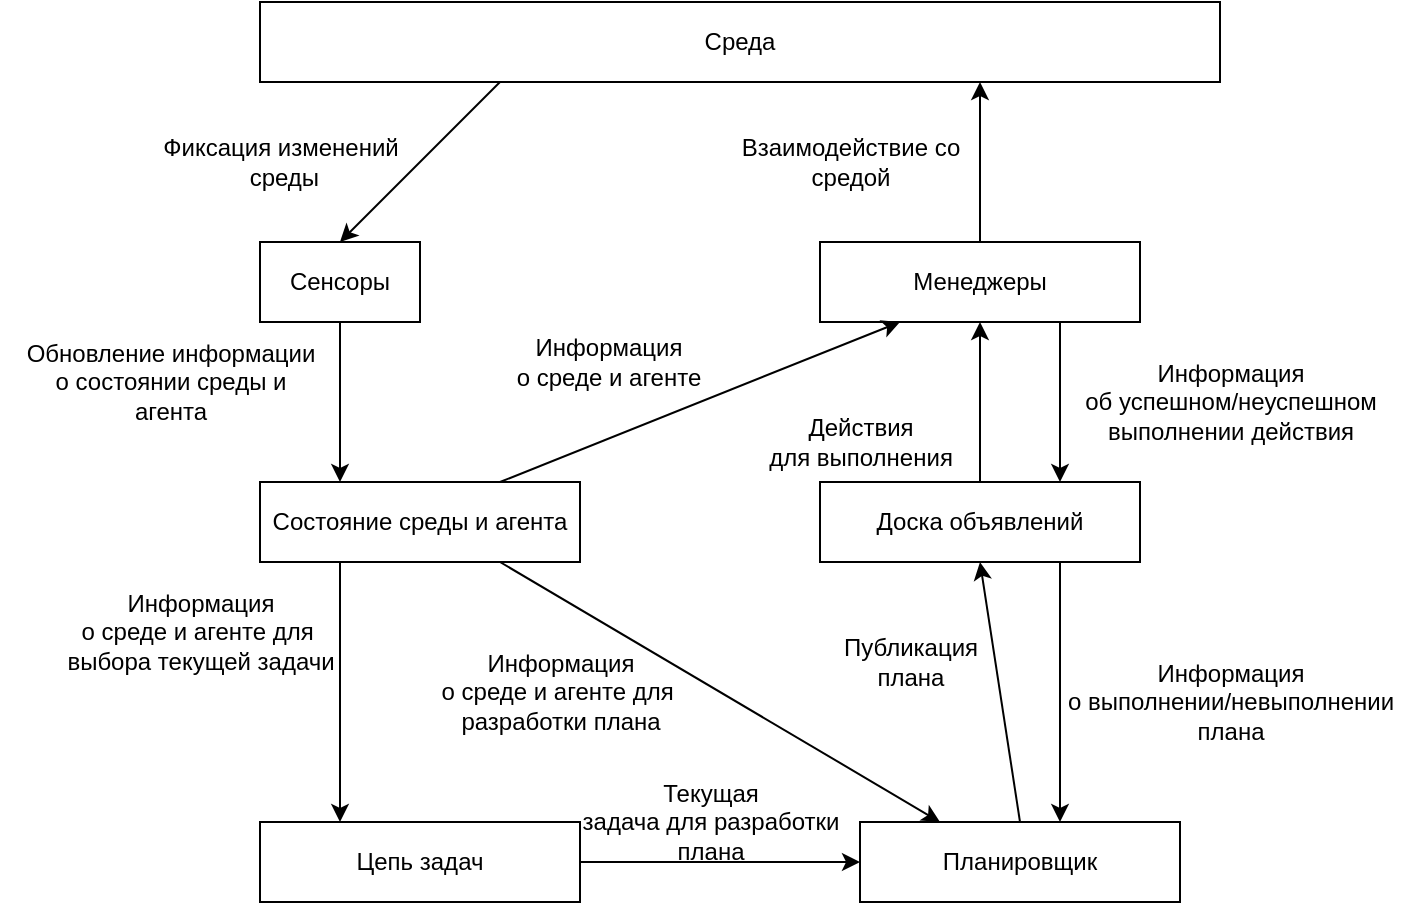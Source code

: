 <mxfile version="20.6.0" type="device"><diagram id="NFLGsmbhwp7eY0AcwE7a" name="Страница 1"><mxGraphModel dx="1038" dy="513" grid="1" gridSize="10" guides="1" tooltips="1" connect="1" arrows="1" fold="1" page="1" pageScale="1" pageWidth="827" pageHeight="1169" math="0" shadow="0"><root><mxCell id="0"/><mxCell id="1" parent="0"/><mxCell id="aPgcLEuSHCWxodT2jcDW-1" value="Среда" style="rounded=0;whiteSpace=wrap;html=1;" vertex="1" parent="1"><mxGeometry x="320" y="80" width="480" height="40" as="geometry"/></mxCell><mxCell id="aPgcLEuSHCWxodT2jcDW-2" value="Планировщик" style="rounded=0;whiteSpace=wrap;html=1;" vertex="1" parent="1"><mxGeometry x="620" y="490" width="160" height="40" as="geometry"/></mxCell><mxCell id="aPgcLEuSHCWxodT2jcDW-3" value="Состояние среды и агента" style="rounded=0;whiteSpace=wrap;html=1;" vertex="1" parent="1"><mxGeometry x="320" y="320" width="160" height="40" as="geometry"/></mxCell><mxCell id="aPgcLEuSHCWxodT2jcDW-20" style="edgeStyle=orthogonalEdgeStyle;rounded=0;orthogonalLoop=1;jettySize=auto;html=1;entryX=0;entryY=0.5;entryDx=0;entryDy=0;" edge="1" parent="1" source="aPgcLEuSHCWxodT2jcDW-4" target="aPgcLEuSHCWxodT2jcDW-2"><mxGeometry relative="1" as="geometry"/></mxCell><mxCell id="aPgcLEuSHCWxodT2jcDW-4" value="Цепь задач" style="rounded=0;whiteSpace=wrap;html=1;" vertex="1" parent="1"><mxGeometry x="320" y="490" width="160" height="40" as="geometry"/></mxCell><mxCell id="aPgcLEuSHCWxodT2jcDW-17" style="edgeStyle=orthogonalEdgeStyle;rounded=0;orthogonalLoop=1;jettySize=auto;html=1;entryX=0.5;entryY=1;entryDx=0;entryDy=0;" edge="1" parent="1" source="aPgcLEuSHCWxodT2jcDW-5" target="aPgcLEuSHCWxodT2jcDW-6"><mxGeometry relative="1" as="geometry"/></mxCell><mxCell id="aPgcLEuSHCWxodT2jcDW-26" style="edgeStyle=orthogonalEdgeStyle;rounded=0;orthogonalLoop=1;jettySize=auto;html=1;exitX=0.75;exitY=1;exitDx=0;exitDy=0;entryX=0.625;entryY=0;entryDx=0;entryDy=0;entryPerimeter=0;" edge="1" parent="1" source="aPgcLEuSHCWxodT2jcDW-5" target="aPgcLEuSHCWxodT2jcDW-2"><mxGeometry relative="1" as="geometry"/></mxCell><mxCell id="aPgcLEuSHCWxodT2jcDW-5" value="Доска объявлений" style="rounded=0;whiteSpace=wrap;html=1;" vertex="1" parent="1"><mxGeometry x="600" y="320" width="160" height="40" as="geometry"/></mxCell><mxCell id="aPgcLEuSHCWxodT2jcDW-29" style="edgeStyle=orthogonalEdgeStyle;rounded=0;orthogonalLoop=1;jettySize=auto;html=1;exitX=0.75;exitY=1;exitDx=0;exitDy=0;entryX=0.75;entryY=0;entryDx=0;entryDy=0;" edge="1" parent="1" source="aPgcLEuSHCWxodT2jcDW-6" target="aPgcLEuSHCWxodT2jcDW-5"><mxGeometry relative="1" as="geometry"/></mxCell><mxCell id="aPgcLEuSHCWxodT2jcDW-6" value="Менеджеры" style="rounded=0;whiteSpace=wrap;html=1;" vertex="1" parent="1"><mxGeometry x="600" y="200" width="160" height="40" as="geometry"/></mxCell><mxCell id="aPgcLEuSHCWxodT2jcDW-8" value="Сенсоры" style="rounded=0;whiteSpace=wrap;html=1;" vertex="1" parent="1"><mxGeometry x="320" y="200" width="80" height="40" as="geometry"/></mxCell><mxCell id="aPgcLEuSHCWxodT2jcDW-9" value="" style="endArrow=classic;html=1;rounded=0;entryX=0.5;entryY=0;entryDx=0;entryDy=0;exitX=0.25;exitY=1;exitDx=0;exitDy=0;" edge="1" parent="1" source="aPgcLEuSHCWxodT2jcDW-1" target="aPgcLEuSHCWxodT2jcDW-8"><mxGeometry width="50" height="50" relative="1" as="geometry"><mxPoint x="360" y="120" as="sourcePoint"/><mxPoint x="440" y="270" as="targetPoint"/></mxGeometry></mxCell><mxCell id="aPgcLEuSHCWxodT2jcDW-10" value="Фиксация изменений&lt;br&gt;&amp;nbsp;среды" style="text;html=1;align=center;verticalAlign=middle;resizable=0;points=[];autosize=1;strokeColor=none;fillColor=none;" vertex="1" parent="1"><mxGeometry x="260" y="140" width="140" height="40" as="geometry"/></mxCell><mxCell id="aPgcLEuSHCWxodT2jcDW-11" value="" style="endArrow=classic;html=1;rounded=0;exitX=0.5;exitY=1;exitDx=0;exitDy=0;entryX=0.25;entryY=0;entryDx=0;entryDy=0;" edge="1" parent="1" source="aPgcLEuSHCWxodT2jcDW-8" target="aPgcLEuSHCWxodT2jcDW-3"><mxGeometry width="50" height="50" relative="1" as="geometry"><mxPoint x="390" y="310" as="sourcePoint"/><mxPoint x="440" y="260" as="targetPoint"/></mxGeometry></mxCell><mxCell id="aPgcLEuSHCWxodT2jcDW-12" value="Обновление информации&lt;br&gt;о состоянии среды и&lt;br&gt;агента" style="text;html=1;align=center;verticalAlign=middle;resizable=0;points=[];autosize=1;strokeColor=none;fillColor=none;" vertex="1" parent="1"><mxGeometry x="190" y="240" width="170" height="60" as="geometry"/></mxCell><mxCell id="aPgcLEuSHCWxodT2jcDW-13" value="" style="endArrow=classic;html=1;rounded=0;entryX=0.75;entryY=1;entryDx=0;entryDy=0;exitX=0.5;exitY=0;exitDx=0;exitDy=0;" edge="1" parent="1" source="aPgcLEuSHCWxodT2jcDW-6" target="aPgcLEuSHCWxodT2jcDW-1"><mxGeometry width="50" height="50" relative="1" as="geometry"><mxPoint x="390" y="310" as="sourcePoint"/><mxPoint x="440" y="260" as="targetPoint"/></mxGeometry></mxCell><mxCell id="aPgcLEuSHCWxodT2jcDW-14" value="Взаимодействие со &lt;br&gt;средой" style="text;html=1;align=center;verticalAlign=middle;resizable=0;points=[];autosize=1;strokeColor=none;fillColor=none;" vertex="1" parent="1"><mxGeometry x="550" y="140" width="130" height="40" as="geometry"/></mxCell><mxCell id="aPgcLEuSHCWxodT2jcDW-15" value="" style="endArrow=classic;html=1;rounded=0;entryX=0.25;entryY=1;entryDx=0;entryDy=0;exitX=0.75;exitY=0;exitDx=0;exitDy=0;" edge="1" parent="1" source="aPgcLEuSHCWxodT2jcDW-3" target="aPgcLEuSHCWxodT2jcDW-6"><mxGeometry width="50" height="50" relative="1" as="geometry"><mxPoint x="390" y="300" as="sourcePoint"/><mxPoint x="440" y="250" as="targetPoint"/></mxGeometry></mxCell><mxCell id="aPgcLEuSHCWxodT2jcDW-16" value="Информация&lt;br&gt;о среде и агенте для&amp;nbsp;&lt;br&gt;выбора текущей задачи" style="text;html=1;align=center;verticalAlign=middle;resizable=0;points=[];autosize=1;strokeColor=none;fillColor=none;" vertex="1" parent="1"><mxGeometry x="210" y="365" width="160" height="60" as="geometry"/></mxCell><mxCell id="aPgcLEuSHCWxodT2jcDW-18" value="Действия&lt;br&gt;для выполнения" style="text;html=1;align=center;verticalAlign=middle;resizable=0;points=[];autosize=1;strokeColor=none;fillColor=none;" vertex="1" parent="1"><mxGeometry x="560" y="280" width="120" height="40" as="geometry"/></mxCell><mxCell id="aPgcLEuSHCWxodT2jcDW-19" value="" style="endArrow=classic;html=1;rounded=0;exitX=0.25;exitY=1;exitDx=0;exitDy=0;entryX=0.25;entryY=0;entryDx=0;entryDy=0;" edge="1" parent="1" source="aPgcLEuSHCWxodT2jcDW-3" target="aPgcLEuSHCWxodT2jcDW-4"><mxGeometry width="50" height="50" relative="1" as="geometry"><mxPoint x="450" y="360" as="sourcePoint"/><mxPoint x="500" y="310" as="targetPoint"/></mxGeometry></mxCell><mxCell id="aPgcLEuSHCWxodT2jcDW-21" value="Текущая&lt;br&gt;задача для разработки&lt;br&gt;плана" style="text;html=1;align=center;verticalAlign=middle;resizable=0;points=[];autosize=1;strokeColor=none;fillColor=none;" vertex="1" parent="1"><mxGeometry x="470" y="460" width="150" height="60" as="geometry"/></mxCell><mxCell id="aPgcLEuSHCWxodT2jcDW-22" value="" style="endArrow=classic;html=1;rounded=0;entryX=0.25;entryY=0;entryDx=0;entryDy=0;exitX=0.75;exitY=1;exitDx=0;exitDy=0;" edge="1" parent="1" source="aPgcLEuSHCWxodT2jcDW-3" target="aPgcLEuSHCWxodT2jcDW-2"><mxGeometry width="50" height="50" relative="1" as="geometry"><mxPoint x="450" y="340" as="sourcePoint"/><mxPoint x="500" y="290" as="targetPoint"/></mxGeometry></mxCell><mxCell id="aPgcLEuSHCWxodT2jcDW-23" value="Информация&lt;br&gt;о среде и агенте для&amp;nbsp;&lt;br&gt;разработки плана" style="text;html=1;align=center;verticalAlign=middle;resizable=0;points=[];autosize=1;strokeColor=none;fillColor=none;" vertex="1" parent="1"><mxGeometry x="400" y="395" width="140" height="60" as="geometry"/></mxCell><mxCell id="aPgcLEuSHCWxodT2jcDW-24" value="" style="endArrow=classic;html=1;rounded=0;entryX=0.5;entryY=1;entryDx=0;entryDy=0;exitX=0.5;exitY=0;exitDx=0;exitDy=0;" edge="1" parent="1" source="aPgcLEuSHCWxodT2jcDW-2" target="aPgcLEuSHCWxodT2jcDW-5"><mxGeometry width="50" height="50" relative="1" as="geometry"><mxPoint x="450" y="340" as="sourcePoint"/><mxPoint x="500" y="290" as="targetPoint"/></mxGeometry></mxCell><mxCell id="aPgcLEuSHCWxodT2jcDW-25" value="Публикация&lt;br&gt;плана" style="text;html=1;align=center;verticalAlign=middle;resizable=0;points=[];autosize=1;strokeColor=none;fillColor=none;" vertex="1" parent="1"><mxGeometry x="600" y="390" width="90" height="40" as="geometry"/></mxCell><mxCell id="aPgcLEuSHCWxodT2jcDW-27" value="Информация&lt;br&gt;о выполнении/невыполнении&lt;br&gt;плана" style="text;html=1;align=center;verticalAlign=middle;resizable=0;points=[];autosize=1;strokeColor=none;fillColor=none;" vertex="1" parent="1"><mxGeometry x="710" y="400" width="190" height="60" as="geometry"/></mxCell><mxCell id="aPgcLEuSHCWxodT2jcDW-28" value="Информация&lt;br&gt;о среде и агенте" style="text;html=1;align=center;verticalAlign=middle;resizable=0;points=[];autosize=1;strokeColor=none;fillColor=none;" vertex="1" parent="1"><mxGeometry x="434" y="240" width="120" height="40" as="geometry"/></mxCell><mxCell id="aPgcLEuSHCWxodT2jcDW-30" value="Информация&lt;br&gt;об успешном/неуспешном&lt;br&gt;выполнении действия" style="text;html=1;align=center;verticalAlign=middle;resizable=0;points=[];autosize=1;strokeColor=none;fillColor=none;" vertex="1" parent="1"><mxGeometry x="720" y="250" width="170" height="60" as="geometry"/></mxCell></root></mxGraphModel></diagram></mxfile>